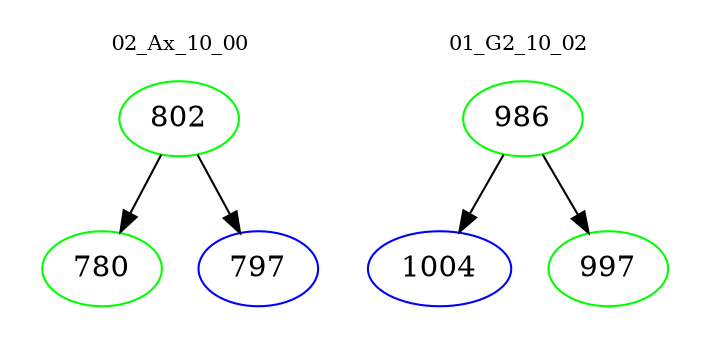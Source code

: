 digraph{
subgraph cluster_0 {
color = white
label = "02_Ax_10_00";
fontsize=10;
T0_802 [label="802", color="green"]
T0_802 -> T0_780 [color="black"]
T0_780 [label="780", color="green"]
T0_802 -> T0_797 [color="black"]
T0_797 [label="797", color="blue"]
}
subgraph cluster_1 {
color = white
label = "01_G2_10_02";
fontsize=10;
T1_986 [label="986", color="green"]
T1_986 -> T1_1004 [color="black"]
T1_1004 [label="1004", color="blue"]
T1_986 -> T1_997 [color="black"]
T1_997 [label="997", color="green"]
}
}
